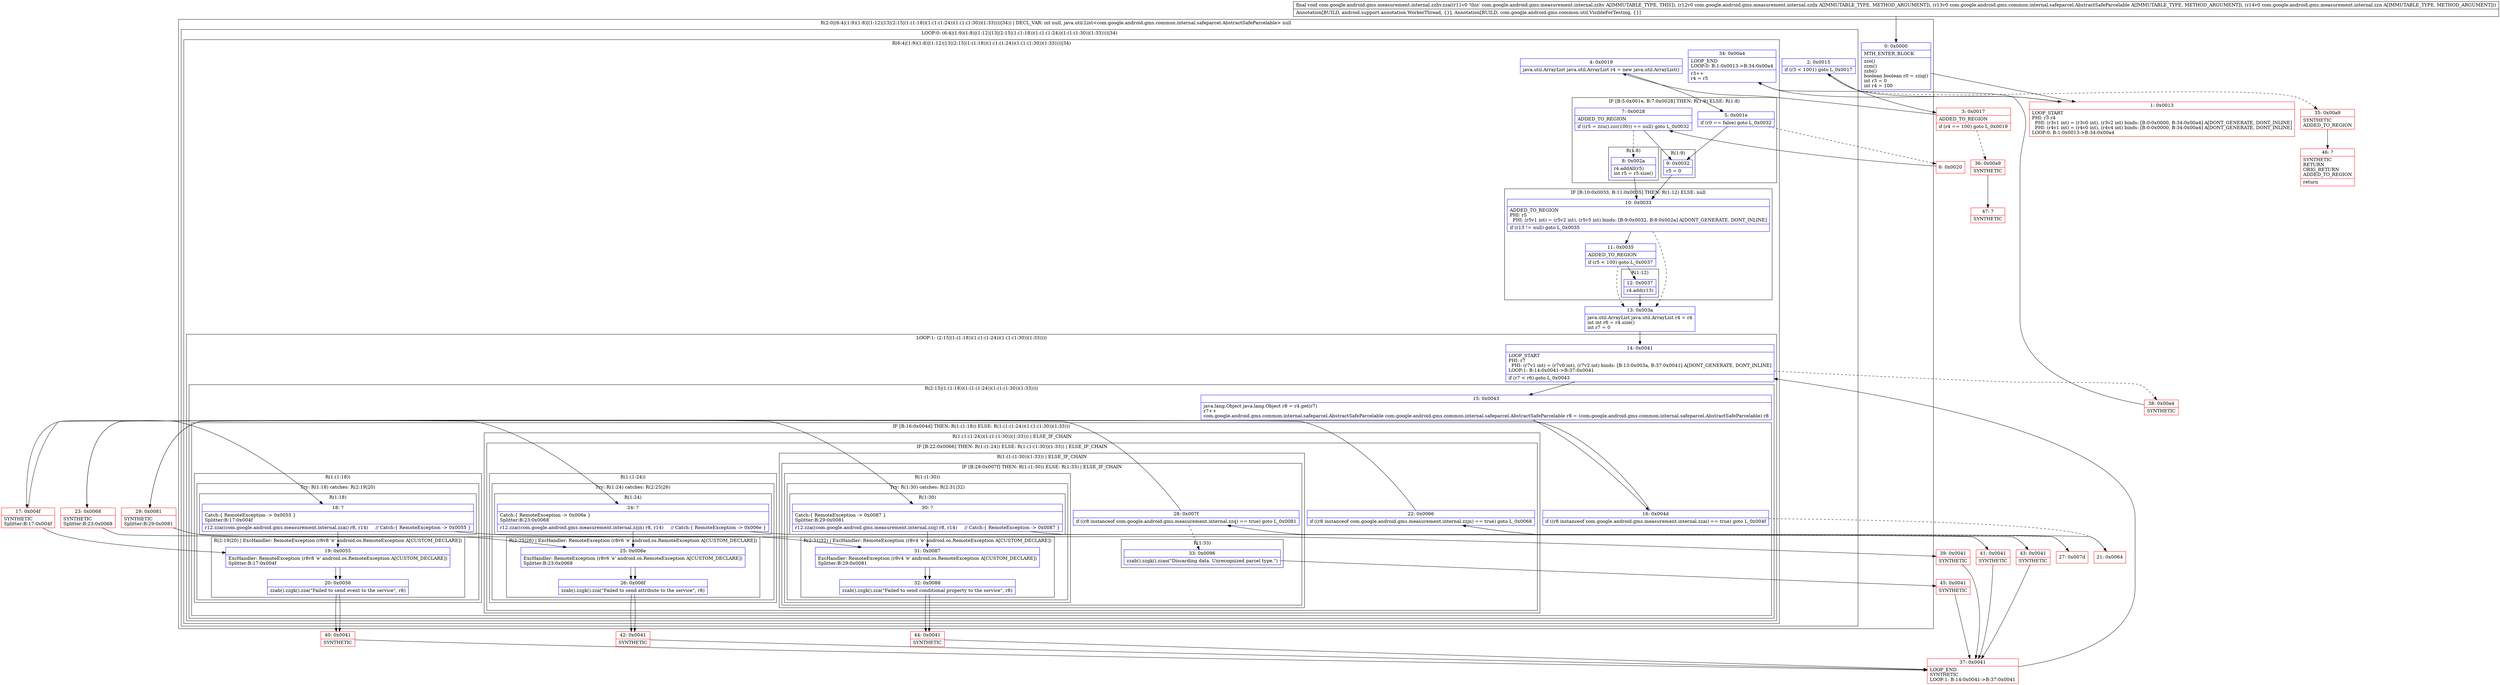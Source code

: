 digraph "CFG forcom.google.android.gms.measurement.internal.zzhv.zza(Lcom\/google\/android\/gms\/measurement\/internal\/zzdx;Lcom\/google\/android\/gms\/common\/internal\/safeparcel\/AbstractSafeParcelable;Lcom\/google\/android\/gms\/measurement\/internal\/zzn;)V" {
subgraph cluster_Region_475378797 {
label = "R(2:0|(6:4|(1:9)(1:8)|(1:12)|13|(2:15|(1:(1:18))(1:(1:(1:24))(1:(1:(1:30))(1:33))))|34)) | DECL_VAR: int null, java.util.List\<com.google.android.gms.common.internal.safeparcel.AbstractSafeParcelable\> null\l";
node [shape=record,color=blue];
Node_0 [shape=record,label="{0\:\ 0x0000|MTH_ENTER_BLOCK\l|zzo()\lzzm()\lzzbi()\lboolean boolean r0 = zziq()\lint r3 = 0\lint r4 = 100\l}"];
subgraph cluster_LoopRegion_1861019530 {
label = "LOOP:0: (6:4|(1:9)(1:8)|(1:12)|13|(2:15|(1:(1:18))(1:(1:(1:24))(1:(1:(1:30))(1:33))))|34)";
node [shape=record,color=blue];
Node_2 [shape=record,label="{2\:\ 0x0015|if (r3 \< 1001) goto L_0x0017\l}"];
subgraph cluster_Region_648284317 {
label = "R(6:4|(1:9)(1:8)|(1:12)|13|(2:15|(1:(1:18))(1:(1:(1:24))(1:(1:(1:30))(1:33))))|34)";
node [shape=record,color=blue];
Node_4 [shape=record,label="{4\:\ 0x0019|java.util.ArrayList java.util.ArrayList r4 = new java.util.ArrayList()\l}"];
subgraph cluster_IfRegion_671782926 {
label = "IF [B:5:0x001e, B:7:0x0028] THEN: R(1:9) ELSE: R(1:8)";
node [shape=record,color=blue];
Node_5 [shape=record,label="{5\:\ 0x001e|if (r0 == false) goto L_0x0032\l}"];
Node_7 [shape=record,label="{7\:\ 0x0028|ADDED_TO_REGION\l|if ((r5 = zzu().zzc(100)) == null) goto L_0x0032\l}"];
subgraph cluster_Region_637271547 {
label = "R(1:9)";
node [shape=record,color=blue];
Node_9 [shape=record,label="{9\:\ 0x0032|r5 = 0\l}"];
}
subgraph cluster_Region_1605091558 {
label = "R(1:8)";
node [shape=record,color=blue];
Node_8 [shape=record,label="{8\:\ 0x002a|r4.addAll(r5)\lint r5 = r5.size()\l}"];
}
}
subgraph cluster_IfRegion_678609828 {
label = "IF [B:10:0x0033, B:11:0x0035] THEN: R(1:12) ELSE: null";
node [shape=record,color=blue];
Node_10 [shape=record,label="{10\:\ 0x0033|ADDED_TO_REGION\lPHI: r5 \l  PHI: (r5v1 int) = (r5v2 int), (r5v5 int) binds: [B:9:0x0032, B:8:0x002a] A[DONT_GENERATE, DONT_INLINE]\l|if (r13 != null) goto L_0x0035\l}"];
Node_11 [shape=record,label="{11\:\ 0x0035|ADDED_TO_REGION\l|if (r5 \< 100) goto L_0x0037\l}"];
subgraph cluster_Region_597555701 {
label = "R(1:12)";
node [shape=record,color=blue];
Node_12 [shape=record,label="{12\:\ 0x0037|r4.add(r13)\l}"];
}
}
Node_13 [shape=record,label="{13\:\ 0x003a|java.util.ArrayList java.util.ArrayList r4 = r4\lint int r6 = r4.size()\lint r7 = 0\l}"];
subgraph cluster_LoopRegion_756008939 {
label = "LOOP:1: (2:15|(1:(1:18))(1:(1:(1:24))(1:(1:(1:30))(1:33))))";
node [shape=record,color=blue];
Node_14 [shape=record,label="{14\:\ 0x0041|LOOP_START\lPHI: r7 \l  PHI: (r7v1 int) = (r7v0 int), (r7v2 int) binds: [B:13:0x003a, B:37:0x0041] A[DONT_GENERATE, DONT_INLINE]\lLOOP:1: B:14:0x0041\-\>B:37:0x0041\l|if (r7 \< r6) goto L_0x0043\l}"];
subgraph cluster_Region_740462201 {
label = "R(2:15|(1:(1:18))(1:(1:(1:24))(1:(1:(1:30))(1:33))))";
node [shape=record,color=blue];
Node_15 [shape=record,label="{15\:\ 0x0043|java.lang.Object java.lang.Object r8 = r4.get(r7)\lr7++\lcom.google.android.gms.common.internal.safeparcel.AbstractSafeParcelable com.google.android.gms.common.internal.safeparcel.AbstractSafeParcelable r8 = (com.google.android.gms.common.internal.safeparcel.AbstractSafeParcelable) r8\l}"];
subgraph cluster_IfRegion_1636942318 {
label = "IF [B:16:0x004d] THEN: R(1:(1:18)) ELSE: R(1:(1:(1:24))(1:(1:(1:30))(1:33)))";
node [shape=record,color=blue];
Node_16 [shape=record,label="{16\:\ 0x004d|if ((r8 instanceof com.google.android.gms.measurement.internal.zzai) == true) goto L_0x004f\l}"];
subgraph cluster_Region_681010612 {
label = "R(1:(1:18))";
node [shape=record,color=blue];
subgraph cluster_TryCatchRegion_833136047 {
label = "Try: R(1:18) catches: R(2:19|20)";
node [shape=record,color=blue];
subgraph cluster_Region_469756930 {
label = "R(1:18)";
node [shape=record,color=blue];
Node_18 [shape=record,label="{18\:\ ?|Catch:\{ RemoteException \-\> 0x0055 \}\lSplitter:B:17:0x004f\l|r12.zza((com.google.android.gms.measurement.internal.zzai) r8, r14)     \/\/ Catch:\{ RemoteException \-\> 0x0055 \}\l}"];
}
subgraph cluster_Region_45758731 {
label = "R(2:19|20) | ExcHandler: RemoteException (r8v8 'e' android.os.RemoteException A[CUSTOM_DECLARE])\l";
node [shape=record,color=blue];
Node_19 [shape=record,label="{19\:\ 0x0055|ExcHandler: RemoteException (r8v8 'e' android.os.RemoteException A[CUSTOM_DECLARE])\lSplitter:B:17:0x004f\l}"];
Node_20 [shape=record,label="{20\:\ 0x0056|zzab().zzgk().zza(\"Failed to send event to the service\", r8)\l}"];
}
}
}
subgraph cluster_Region_1022076187 {
label = "R(1:(1:(1:24))(1:(1:(1:30))(1:33))) | ELSE_IF_CHAIN\l";
node [shape=record,color=blue];
subgraph cluster_IfRegion_588703810 {
label = "IF [B:22:0x0066] THEN: R(1:(1:24)) ELSE: R(1:(1:(1:30))(1:33)) | ELSE_IF_CHAIN\l";
node [shape=record,color=blue];
Node_22 [shape=record,label="{22\:\ 0x0066|if ((r8 instanceof com.google.android.gms.measurement.internal.zzjn) == true) goto L_0x0068\l}"];
subgraph cluster_Region_801295863 {
label = "R(1:(1:24))";
node [shape=record,color=blue];
subgraph cluster_TryCatchRegion_1530105981 {
label = "Try: R(1:24) catches: R(2:25|26)";
node [shape=record,color=blue];
subgraph cluster_Region_1886733140 {
label = "R(1:24)";
node [shape=record,color=blue];
Node_24 [shape=record,label="{24\:\ ?|Catch:\{ RemoteException \-\> 0x006e \}\lSplitter:B:23:0x0068\l|r12.zza((com.google.android.gms.measurement.internal.zzjn) r8, r14)     \/\/ Catch:\{ RemoteException \-\> 0x006e \}\l}"];
}
subgraph cluster_Region_135432305 {
label = "R(2:25|26) | ExcHandler: RemoteException (r8v6 'e' android.os.RemoteException A[CUSTOM_DECLARE])\l";
node [shape=record,color=blue];
Node_25 [shape=record,label="{25\:\ 0x006e|ExcHandler: RemoteException (r8v6 'e' android.os.RemoteException A[CUSTOM_DECLARE])\lSplitter:B:23:0x0068\l}"];
Node_26 [shape=record,label="{26\:\ 0x006f|zzab().zzgk().zza(\"Failed to send attribute to the service\", r8)\l}"];
}
}
}
subgraph cluster_Region_1764767509 {
label = "R(1:(1:(1:30))(1:33)) | ELSE_IF_CHAIN\l";
node [shape=record,color=blue];
subgraph cluster_IfRegion_528769541 {
label = "IF [B:28:0x007f] THEN: R(1:(1:30)) ELSE: R(1:33) | ELSE_IF_CHAIN\l";
node [shape=record,color=blue];
Node_28 [shape=record,label="{28\:\ 0x007f|if ((r8 instanceof com.google.android.gms.measurement.internal.zzq) == true) goto L_0x0081\l}"];
subgraph cluster_Region_1352987313 {
label = "R(1:(1:30))";
node [shape=record,color=blue];
subgraph cluster_TryCatchRegion_399712416 {
label = "Try: R(1:30) catches: R(2:31|32)";
node [shape=record,color=blue];
subgraph cluster_Region_2071921163 {
label = "R(1:30)";
node [shape=record,color=blue];
Node_30 [shape=record,label="{30\:\ ?|Catch:\{ RemoteException \-\> 0x0087 \}\lSplitter:B:29:0x0081\l|r12.zza((com.google.android.gms.measurement.internal.zzq) r8, r14)     \/\/ Catch:\{ RemoteException \-\> 0x0087 \}\l}"];
}
subgraph cluster_Region_186544939 {
label = "R(2:31|32) | ExcHandler: RemoteException (r8v4 'e' android.os.RemoteException A[CUSTOM_DECLARE])\l";
node [shape=record,color=blue];
Node_31 [shape=record,label="{31\:\ 0x0087|ExcHandler: RemoteException (r8v4 'e' android.os.RemoteException A[CUSTOM_DECLARE])\lSplitter:B:29:0x0081\l}"];
Node_32 [shape=record,label="{32\:\ 0x0088|zzab().zzgk().zza(\"Failed to send conditional property to the service\", r8)\l}"];
}
}
}
subgraph cluster_Region_1677620674 {
label = "R(1:33)";
node [shape=record,color=blue];
Node_33 [shape=record,label="{33\:\ 0x0096|zzab().zzgk().zzao(\"Discarding data. Unrecognized parcel type.\")\l}"];
}
}
}
}
}
}
}
}
Node_34 [shape=record,label="{34\:\ 0x00a4|LOOP_END\lLOOP:0: B:1:0x0013\-\>B:34:0x00a4\l|r3++\lr4 = r5\l}"];
}
}
}
subgraph cluster_Region_45758731 {
label = "R(2:19|20) | ExcHandler: RemoteException (r8v8 'e' android.os.RemoteException A[CUSTOM_DECLARE])\l";
node [shape=record,color=blue];
Node_19 [shape=record,label="{19\:\ 0x0055|ExcHandler: RemoteException (r8v8 'e' android.os.RemoteException A[CUSTOM_DECLARE])\lSplitter:B:17:0x004f\l}"];
Node_20 [shape=record,label="{20\:\ 0x0056|zzab().zzgk().zza(\"Failed to send event to the service\", r8)\l}"];
}
subgraph cluster_Region_135432305 {
label = "R(2:25|26) | ExcHandler: RemoteException (r8v6 'e' android.os.RemoteException A[CUSTOM_DECLARE])\l";
node [shape=record,color=blue];
Node_25 [shape=record,label="{25\:\ 0x006e|ExcHandler: RemoteException (r8v6 'e' android.os.RemoteException A[CUSTOM_DECLARE])\lSplitter:B:23:0x0068\l}"];
Node_26 [shape=record,label="{26\:\ 0x006f|zzab().zzgk().zza(\"Failed to send attribute to the service\", r8)\l}"];
}
subgraph cluster_Region_186544939 {
label = "R(2:31|32) | ExcHandler: RemoteException (r8v4 'e' android.os.RemoteException A[CUSTOM_DECLARE])\l";
node [shape=record,color=blue];
Node_31 [shape=record,label="{31\:\ 0x0087|ExcHandler: RemoteException (r8v4 'e' android.os.RemoteException A[CUSTOM_DECLARE])\lSplitter:B:29:0x0081\l}"];
Node_32 [shape=record,label="{32\:\ 0x0088|zzab().zzgk().zza(\"Failed to send conditional property to the service\", r8)\l}"];
}
Node_1 [shape=record,color=red,label="{1\:\ 0x0013|LOOP_START\lPHI: r3 r4 \l  PHI: (r3v1 int) = (r3v0 int), (r3v2 int) binds: [B:0:0x0000, B:34:0x00a4] A[DONT_GENERATE, DONT_INLINE]\l  PHI: (r4v1 int) = (r4v0 int), (r4v4 int) binds: [B:0:0x0000, B:34:0x00a4] A[DONT_GENERATE, DONT_INLINE]\lLOOP:0: B:1:0x0013\-\>B:34:0x00a4\l}"];
Node_3 [shape=record,color=red,label="{3\:\ 0x0017|ADDED_TO_REGION\l|if (r4 == 100) goto L_0x0019\l}"];
Node_6 [shape=record,color=red,label="{6\:\ 0x0020}"];
Node_17 [shape=record,color=red,label="{17\:\ 0x004f|SYNTHETIC\lSplitter:B:17:0x004f\l}"];
Node_21 [shape=record,color=red,label="{21\:\ 0x0064}"];
Node_23 [shape=record,color=red,label="{23\:\ 0x0068|SYNTHETIC\lSplitter:B:23:0x0068\l}"];
Node_27 [shape=record,color=red,label="{27\:\ 0x007d}"];
Node_29 [shape=record,color=red,label="{29\:\ 0x0081|SYNTHETIC\lSplitter:B:29:0x0081\l}"];
Node_35 [shape=record,color=red,label="{35\:\ 0x00a9|SYNTHETIC\lADDED_TO_REGION\l}"];
Node_36 [shape=record,color=red,label="{36\:\ 0x00a9|SYNTHETIC\l}"];
Node_37 [shape=record,color=red,label="{37\:\ 0x0041|LOOP_END\lSYNTHETIC\lLOOP:1: B:14:0x0041\-\>B:37:0x0041\l}"];
Node_38 [shape=record,color=red,label="{38\:\ 0x00a4|SYNTHETIC\l}"];
Node_39 [shape=record,color=red,label="{39\:\ 0x0041|SYNTHETIC\l}"];
Node_40 [shape=record,color=red,label="{40\:\ 0x0041|SYNTHETIC\l}"];
Node_41 [shape=record,color=red,label="{41\:\ 0x0041|SYNTHETIC\l}"];
Node_42 [shape=record,color=red,label="{42\:\ 0x0041|SYNTHETIC\l}"];
Node_43 [shape=record,color=red,label="{43\:\ 0x0041|SYNTHETIC\l}"];
Node_44 [shape=record,color=red,label="{44\:\ 0x0041|SYNTHETIC\l}"];
Node_45 [shape=record,color=red,label="{45\:\ 0x0041|SYNTHETIC\l}"];
Node_46 [shape=record,color=red,label="{46\:\ ?|SYNTHETIC\lRETURN\lORIG_RETURN\lADDED_TO_REGION\l|return\l}"];
Node_47 [shape=record,color=red,label="{47\:\ ?|SYNTHETIC\l}"];
MethodNode[shape=record,label="{final void com.google.android.gms.measurement.internal.zzhv.zza((r11v0 'this' com.google.android.gms.measurement.internal.zzhv A[IMMUTABLE_TYPE, THIS]), (r12v0 com.google.android.gms.measurement.internal.zzdx A[IMMUTABLE_TYPE, METHOD_ARGUMENT]), (r13v0 com.google.android.gms.common.internal.safeparcel.AbstractSafeParcelable A[IMMUTABLE_TYPE, METHOD_ARGUMENT]), (r14v0 com.google.android.gms.measurement.internal.zzn A[IMMUTABLE_TYPE, METHOD_ARGUMENT]))  | Annotation[BUILD, android.support.annotation.WorkerThread, \{\}], Annotation[BUILD, com.google.android.gms.common.util.VisibleForTesting, \{\}]\l}"];
MethodNode -> Node_0;
Node_0 -> Node_1;
Node_2 -> Node_3;
Node_2 -> Node_35[style=dashed];
Node_4 -> Node_5;
Node_5 -> Node_6[style=dashed];
Node_5 -> Node_9;
Node_7 -> Node_8[style=dashed];
Node_7 -> Node_9;
Node_9 -> Node_10;
Node_8 -> Node_10;
Node_10 -> Node_11;
Node_10 -> Node_13[style=dashed];
Node_11 -> Node_12;
Node_11 -> Node_13[style=dashed];
Node_12 -> Node_13;
Node_13 -> Node_14;
Node_14 -> Node_15;
Node_14 -> Node_38[style=dashed];
Node_15 -> Node_16;
Node_16 -> Node_17;
Node_16 -> Node_21[style=dashed];
Node_18 -> Node_19;
Node_18 -> Node_39;
Node_19 -> Node_20;
Node_20 -> Node_40;
Node_22 -> Node_23;
Node_22 -> Node_27[style=dashed];
Node_24 -> Node_25;
Node_24 -> Node_41;
Node_25 -> Node_26;
Node_26 -> Node_42;
Node_28 -> Node_29;
Node_28 -> Node_33[style=dashed];
Node_30 -> Node_31;
Node_30 -> Node_43;
Node_31 -> Node_32;
Node_32 -> Node_44;
Node_33 -> Node_45;
Node_34 -> Node_1;
Node_19 -> Node_20;
Node_20 -> Node_40;
Node_25 -> Node_26;
Node_26 -> Node_42;
Node_31 -> Node_32;
Node_32 -> Node_44;
Node_1 -> Node_2;
Node_3 -> Node_4;
Node_3 -> Node_36[style=dashed];
Node_6 -> Node_7;
Node_17 -> Node_18;
Node_17 -> Node_19;
Node_21 -> Node_22;
Node_23 -> Node_24;
Node_23 -> Node_25;
Node_27 -> Node_28;
Node_29 -> Node_30;
Node_29 -> Node_31;
Node_35 -> Node_46;
Node_36 -> Node_47;
Node_37 -> Node_14;
Node_38 -> Node_34;
Node_39 -> Node_37;
Node_40 -> Node_37;
Node_41 -> Node_37;
Node_42 -> Node_37;
Node_43 -> Node_37;
Node_44 -> Node_37;
Node_45 -> Node_37;
}

